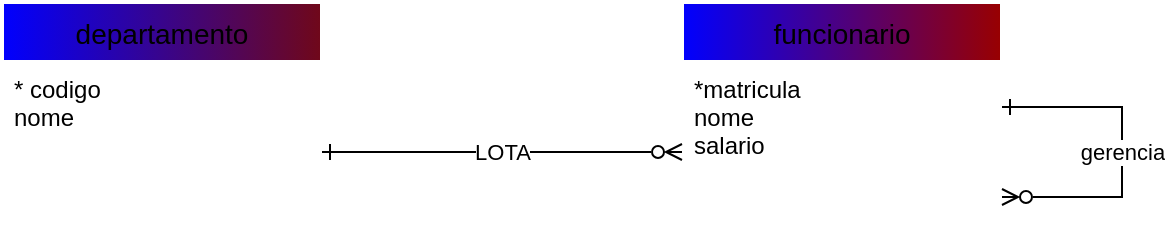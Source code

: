 <mxfile version="15.0.6" type="device"><diagram id="R2lEEEUBdFMjLlhIrx00" name="Page-1"><mxGraphModel dx="1151" dy="637" grid="1" gridSize="10" guides="1" tooltips="1" connect="1" arrows="1" fold="1" page="1" pageScale="1" pageWidth="850" pageHeight="1100" math="0" shadow="0" extFonts="Permanent Marker^https://fonts.googleapis.com/css?family=Permanent+Marker"><root><mxCell id="0"/><mxCell id="1" parent="0"/><mxCell id="MUtJkLlr8nbMYwvbJqrd-1" value="departamento" style="swimlane;childLayout=stackLayout;horizontal=1;startSize=30;horizontalStack=0;rounded=0;fontSize=14;fontStyle=0;strokeWidth=2;resizeParent=0;resizeLast=1;shadow=0;dashed=0;align=center;gradientColor=#700819;gradientDirection=east;fillColor=#0000FF;glass=0;strokeColor=#FFFFFF;" vertex="1" parent="1"><mxGeometry x="30" y="160" width="160" height="120" as="geometry"/></mxCell><mxCell id="MUtJkLlr8nbMYwvbJqrd-2" value="* codigo&#10;nome" style="align=left;strokeColor=none;fillColor=none;spacingLeft=4;fontSize=12;verticalAlign=top;resizable=0;rotatable=0;part=1;" vertex="1" parent="MUtJkLlr8nbMYwvbJqrd-1"><mxGeometry y="30" width="160" height="90" as="geometry"/></mxCell><mxCell id="MUtJkLlr8nbMYwvbJqrd-3" value="funcionario" style="swimlane;childLayout=stackLayout;horizontal=1;startSize=30;horizontalStack=0;rounded=0;fontSize=14;fontStyle=0;strokeWidth=2;resizeParent=0;resizeLast=1;shadow=0;dashed=0;align=center;glass=0;gradientDirection=east;swimlaneFillColor=none;fillColor=#0000FF;gradientColor=#990000;strokeColor=#FFFFFF;" vertex="1" parent="1"><mxGeometry x="370" y="160" width="160" height="120" as="geometry"/></mxCell><mxCell id="MUtJkLlr8nbMYwvbJqrd-4" value="*matricula&#10;nome&#10;salario&#10;" style="align=left;strokeColor=none;fillColor=none;spacingLeft=4;fontSize=12;verticalAlign=top;resizable=0;rotatable=0;part=1;" vertex="1" parent="MUtJkLlr8nbMYwvbJqrd-3"><mxGeometry y="30" width="160" height="90" as="geometry"/></mxCell><mxCell id="MUtJkLlr8nbMYwvbJqrd-6" value="gerencia" style="edgeStyle=orthogonalEdgeStyle;rounded=0;orthogonalLoop=1;jettySize=auto;html=1;exitX=1;exitY=0.25;exitDx=0;exitDy=0;entryX=1;entryY=0.75;entryDx=0;entryDy=0;startArrow=ERone;startFill=0;endArrow=ERzeroToMany;endFill=0;" edge="1" parent="MUtJkLlr8nbMYwvbJqrd-3" source="MUtJkLlr8nbMYwvbJqrd-4" target="MUtJkLlr8nbMYwvbJqrd-4"><mxGeometry relative="1" as="geometry"><Array as="points"><mxPoint x="220" y="53"/><mxPoint x="220" y="98"/></Array></mxGeometry></mxCell><mxCell id="MUtJkLlr8nbMYwvbJqrd-5" value="LOTA&lt;br&gt;" style="edgeStyle=orthogonalEdgeStyle;rounded=0;orthogonalLoop=1;jettySize=auto;html=1;exitX=1;exitY=0.5;exitDx=0;exitDy=0;entryX=0;entryY=0.5;entryDx=0;entryDy=0;endArrow=ERzeroToMany;endFill=0;startArrow=ERone;startFill=0;endSize=6;sketch=0;" edge="1" parent="1" source="MUtJkLlr8nbMYwvbJqrd-2" target="MUtJkLlr8nbMYwvbJqrd-4"><mxGeometry relative="1" as="geometry"/></mxCell></root></mxGraphModel></diagram></mxfile>